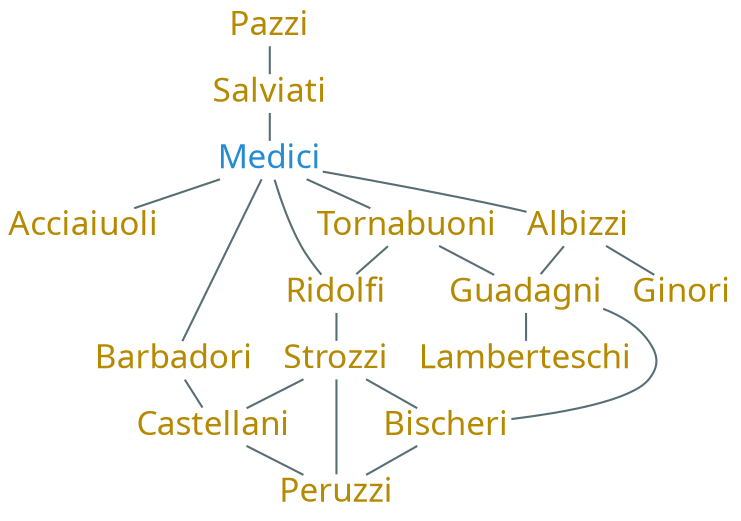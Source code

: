 digraph g {
    size = 8;
    graph [nodesep=0.2, ranksep=0.2]
    node [shape=plain color="#586e75" fontname="EBG,fzlz" fontcolor="#b58900" fontsize=16]
    edge [dir=none, color="#586e75" fontname="EBG,fzlz" fontcolor="#268bd2" fontsize=10]
    bgcolor="transparent"

    Pazzi -> Salviati

    node [fontcolor="#268bd2"]

    Salviati -> Medici

    node [fontcolor="#b58900"]

    Medici -> {Acciaiuoli,Barbadori,Tornabuoni,Albizzi,Ridolfi};

    Albizzi -> {Ginori,Guadagni}

    Tornabuoni -> {Guadagni,Ridolfi}

    Ridolfi -> Strozzi

    Barbadori -> Castellani

    Guadagni -> {Lamberteschi,Bischeri}

    Strozzi -> {Bischeri,Castellani,Peruzzi}

    {Castellani,Bischeri} -> Peruzzi
}